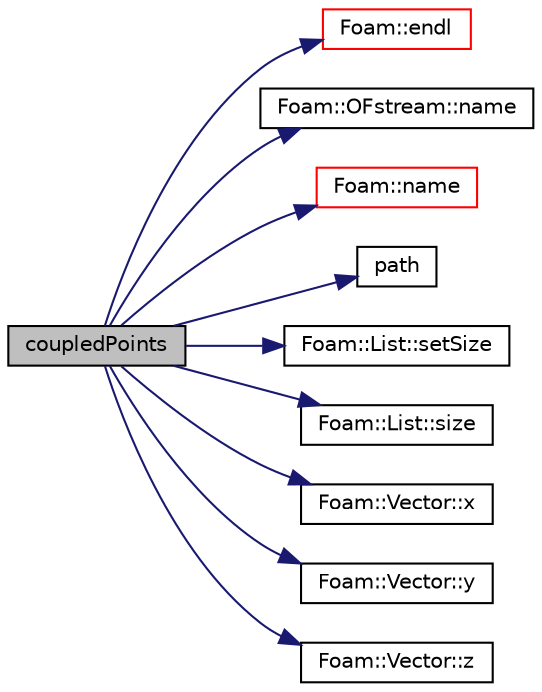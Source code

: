 digraph "coupledPoints"
{
  bgcolor="transparent";
  edge [fontname="Helvetica",fontsize="10",labelfontname="Helvetica",labelfontsize="10"];
  node [fontname="Helvetica",fontsize="10",shape=record];
  rankdir="LR";
  Node1960 [label="coupledPoints",height=0.2,width=0.4,color="black", fillcolor="grey75", style="filled", fontcolor="black"];
  Node1960 -> Node1961 [color="midnightblue",fontsize="10",style="solid",fontname="Helvetica"];
  Node1961 [label="Foam::endl",height=0.2,width=0.4,color="red",URL="$a21851.html#a2db8fe02a0d3909e9351bb4275b23ce4",tooltip="Add newline and flush stream. "];
  Node1960 -> Node1963 [color="midnightblue",fontsize="10",style="solid",fontname="Helvetica"];
  Node1963 [label="Foam::OFstream::name",height=0.2,width=0.4,color="black",URL="$a27297.html#aba53f1f9c8fadfa65f4099af10df348c",tooltip="Return the name of the stream. "];
  Node1960 -> Node1964 [color="midnightblue",fontsize="10",style="solid",fontname="Helvetica"];
  Node1964 [label="Foam::name",height=0.2,width=0.4,color="red",URL="$a21851.html#adcb0df2bd4953cb6bb390272d8263c3a",tooltip="Return a string representation of a complex. "];
  Node1960 -> Node1967 [color="midnightblue",fontsize="10",style="solid",fontname="Helvetica"];
  Node1967 [label="path",height=0.2,width=0.4,color="black",URL="$a19796.html#ad8adfaf80503dc99cbb14bf07bf1eb22"];
  Node1960 -> Node1968 [color="midnightblue",fontsize="10",style="solid",fontname="Helvetica"];
  Node1968 [label="Foam::List::setSize",height=0.2,width=0.4,color="black",URL="$a26833.html#aedb985ffeaf1bdbfeccc2a8730405703",tooltip="Reset size of List. "];
  Node1960 -> Node1969 [color="midnightblue",fontsize="10",style="solid",fontname="Helvetica"];
  Node1969 [label="Foam::List::size",height=0.2,width=0.4,color="black",URL="$a26833.html#a8a5f6fa29bd4b500caf186f60245b384",tooltip="Override size to be inconsistent with allocated storage. "];
  Node1960 -> Node1970 [color="midnightblue",fontsize="10",style="solid",fontname="Helvetica"];
  Node1970 [label="Foam::Vector::x",height=0.2,width=0.4,color="black",URL="$a29749.html#a63327976e5a8359700064a02ae22548e"];
  Node1960 -> Node1971 [color="midnightblue",fontsize="10",style="solid",fontname="Helvetica"];
  Node1971 [label="Foam::Vector::y",height=0.2,width=0.4,color="black",URL="$a29749.html#a1ee865f676fbac703a49c6654dd3ad74"];
  Node1960 -> Node1972 [color="midnightblue",fontsize="10",style="solid",fontname="Helvetica"];
  Node1972 [label="Foam::Vector::z",height=0.2,width=0.4,color="black",URL="$a29749.html#a1c8320b15610de211ec70ef966581423"];
}
